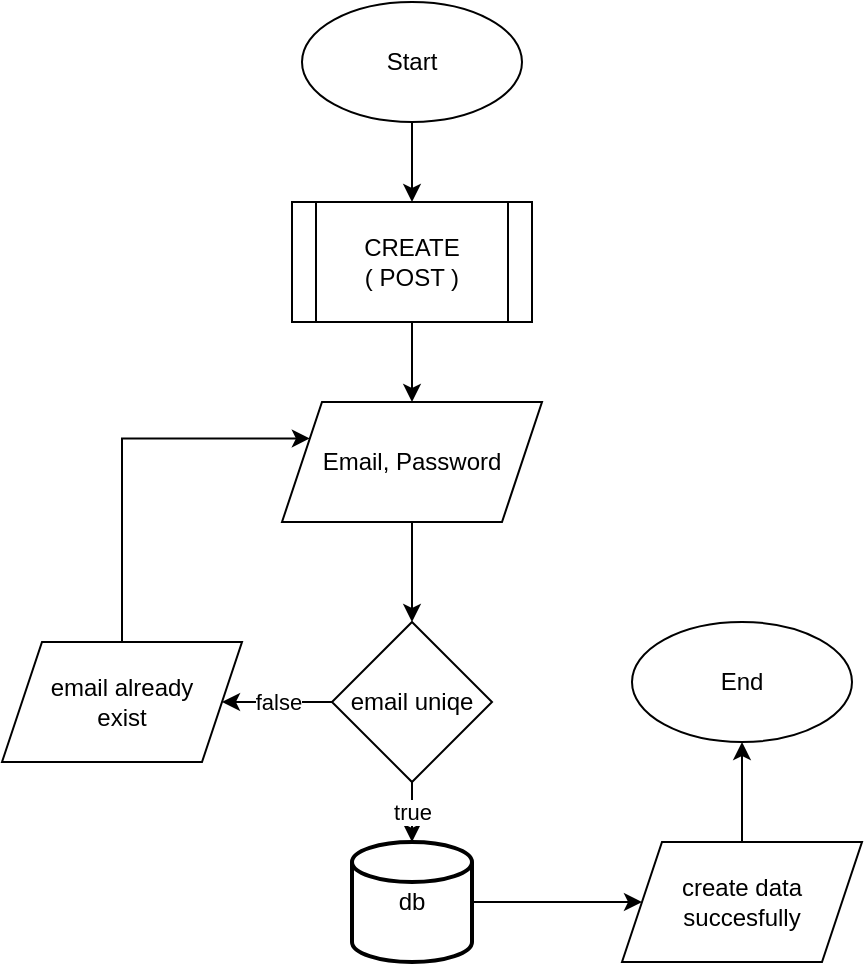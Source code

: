 <mxfile version="21.1.5" type="device" pages="4">
  <diagram name="CREATE" id="XK2AcFWPKoj-jefrWRZN">
    <mxGraphModel dx="1035" dy="532" grid="1" gridSize="10" guides="1" tooltips="1" connect="1" arrows="1" fold="1" page="1" pageScale="1" pageWidth="850" pageHeight="1100" math="0" shadow="0">
      <root>
        <mxCell id="0" />
        <mxCell id="1" parent="0" />
        <mxCell id="dxe5ZKFgTLCQt_xLXooO-9" style="edgeStyle=orthogonalEdgeStyle;rounded=0;orthogonalLoop=1;jettySize=auto;html=1;" edge="1" parent="1" source="dxe5ZKFgTLCQt_xLXooO-1" target="dxe5ZKFgTLCQt_xLXooO-7">
          <mxGeometry relative="1" as="geometry" />
        </mxCell>
        <mxCell id="dxe5ZKFgTLCQt_xLXooO-1" value="Start" style="ellipse;whiteSpace=wrap;html=1;" vertex="1" parent="1">
          <mxGeometry x="340" y="50" width="110" height="60" as="geometry" />
        </mxCell>
        <mxCell id="d9uZU5PWBJMbsx8RoKFP-2" style="edgeStyle=orthogonalEdgeStyle;rounded=0;orthogonalLoop=1;jettySize=auto;html=1;entryX=0.5;entryY=0;entryDx=0;entryDy=0;" edge="1" parent="1" source="dxe5ZKFgTLCQt_xLXooO-4" target="dxe5ZKFgTLCQt_xLXooO-6">
          <mxGeometry relative="1" as="geometry" />
        </mxCell>
        <mxCell id="dxe5ZKFgTLCQt_xLXooO-4" value="Email, Password" style="shape=parallelogram;perimeter=parallelogramPerimeter;whiteSpace=wrap;html=1;fixedSize=1;" vertex="1" parent="1">
          <mxGeometry x="330" y="250" width="130" height="60" as="geometry" />
        </mxCell>
        <mxCell id="d9uZU5PWBJMbsx8RoKFP-3" value="true" style="edgeStyle=orthogonalEdgeStyle;rounded=0;orthogonalLoop=1;jettySize=auto;html=1;entryX=0.5;entryY=0;entryDx=0;entryDy=0;entryPerimeter=0;" edge="1" parent="1" source="dxe5ZKFgTLCQt_xLXooO-6" target="dxe5ZKFgTLCQt_xLXooO-15">
          <mxGeometry relative="1" as="geometry" />
        </mxCell>
        <mxCell id="d9uZU5PWBJMbsx8RoKFP-4" value="false" style="edgeStyle=orthogonalEdgeStyle;rounded=0;orthogonalLoop=1;jettySize=auto;html=1;entryX=1;entryY=0.5;entryDx=0;entryDy=0;" edge="1" parent="1" source="dxe5ZKFgTLCQt_xLXooO-6" target="dxe5ZKFgTLCQt_xLXooO-12">
          <mxGeometry relative="1" as="geometry">
            <Array as="points">
              <mxPoint x="330" y="400" />
              <mxPoint x="330" y="400" />
            </Array>
          </mxGeometry>
        </mxCell>
        <mxCell id="dxe5ZKFgTLCQt_xLXooO-6" value="email uniqe" style="rhombus;whiteSpace=wrap;html=1;" vertex="1" parent="1">
          <mxGeometry x="355" y="360" width="80" height="80" as="geometry" />
        </mxCell>
        <mxCell id="dxe5ZKFgTLCQt_xLXooO-8" style="edgeStyle=orthogonalEdgeStyle;rounded=0;orthogonalLoop=1;jettySize=auto;html=1;" edge="1" parent="1" source="dxe5ZKFgTLCQt_xLXooO-7" target="dxe5ZKFgTLCQt_xLXooO-4">
          <mxGeometry relative="1" as="geometry" />
        </mxCell>
        <mxCell id="dxe5ZKFgTLCQt_xLXooO-7" value="CREATE&lt;br&gt;( POST )" style="shape=process;whiteSpace=wrap;html=1;backgroundOutline=1;" vertex="1" parent="1">
          <mxGeometry x="335" y="150" width="120" height="60" as="geometry" />
        </mxCell>
        <mxCell id="dxe5ZKFgTLCQt_xLXooO-14" style="edgeStyle=orthogonalEdgeStyle;rounded=0;orthogonalLoop=1;jettySize=auto;html=1;entryX=0;entryY=0.25;entryDx=0;entryDy=0;exitX=0.5;exitY=0;exitDx=0;exitDy=0;" edge="1" parent="1" source="dxe5ZKFgTLCQt_xLXooO-12" target="dxe5ZKFgTLCQt_xLXooO-4">
          <mxGeometry relative="1" as="geometry">
            <Array as="points">
              <mxPoint x="250" y="268" />
            </Array>
          </mxGeometry>
        </mxCell>
        <mxCell id="dxe5ZKFgTLCQt_xLXooO-12" value="email already &lt;br&gt;exist" style="shape=parallelogram;perimeter=parallelogramPerimeter;whiteSpace=wrap;html=1;fixedSize=1;" vertex="1" parent="1">
          <mxGeometry x="190" y="370" width="120" height="60" as="geometry" />
        </mxCell>
        <mxCell id="d9uZU5PWBJMbsx8RoKFP-7" style="edgeStyle=orthogonalEdgeStyle;rounded=0;orthogonalLoop=1;jettySize=auto;html=1;entryX=0;entryY=0.5;entryDx=0;entryDy=0;" edge="1" parent="1" source="dxe5ZKFgTLCQt_xLXooO-15" target="dxe5ZKFgTLCQt_xLXooO-18">
          <mxGeometry relative="1" as="geometry" />
        </mxCell>
        <mxCell id="dxe5ZKFgTLCQt_xLXooO-15" value="db" style="strokeWidth=2;html=1;shape=mxgraph.flowchart.database;whiteSpace=wrap;" vertex="1" parent="1">
          <mxGeometry x="365" y="470" width="60" height="60" as="geometry" />
        </mxCell>
        <mxCell id="d9uZU5PWBJMbsx8RoKFP-9" style="edgeStyle=orthogonalEdgeStyle;rounded=0;orthogonalLoop=1;jettySize=auto;html=1;entryX=0.5;entryY=1;entryDx=0;entryDy=0;" edge="1" parent="1" source="dxe5ZKFgTLCQt_xLXooO-18" target="dxe5ZKFgTLCQt_xLXooO-22">
          <mxGeometry relative="1" as="geometry" />
        </mxCell>
        <mxCell id="dxe5ZKFgTLCQt_xLXooO-18" value="create data succesfully" style="shape=parallelogram;perimeter=parallelogramPerimeter;whiteSpace=wrap;html=1;fixedSize=1;" vertex="1" parent="1">
          <mxGeometry x="500" y="470" width="120" height="60" as="geometry" />
        </mxCell>
        <mxCell id="dxe5ZKFgTLCQt_xLXooO-22" value="End" style="ellipse;whiteSpace=wrap;html=1;" vertex="1" parent="1">
          <mxGeometry x="505" y="360" width="110" height="60" as="geometry" />
        </mxCell>
      </root>
    </mxGraphModel>
  </diagram>
  <diagram id="yp5ZDW-6ywgK8NU9ahUF" name="READ">
    <mxGraphModel dx="838" dy="430" grid="1" gridSize="10" guides="1" tooltips="1" connect="1" arrows="1" fold="1" page="1" pageScale="1" pageWidth="850" pageHeight="1100" math="0" shadow="0">
      <root>
        <mxCell id="0" />
        <mxCell id="1" parent="0" />
        <mxCell id="IQ6oAtBL8s7FuuWXi9iS-1" style="edgeStyle=orthogonalEdgeStyle;rounded=0;orthogonalLoop=1;jettySize=auto;html=1;" edge="1" parent="1" source="IQ6oAtBL8s7FuuWXi9iS-2" target="IQ6oAtBL8s7FuuWXi9iS-11">
          <mxGeometry relative="1" as="geometry" />
        </mxCell>
        <mxCell id="IQ6oAtBL8s7FuuWXi9iS-2" value="Start" style="ellipse;whiteSpace=wrap;html=1;" vertex="1" parent="1">
          <mxGeometry x="345" y="10" width="110" height="60" as="geometry" />
        </mxCell>
        <mxCell id="IQ6oAtBL8s7FuuWXi9iS-3" style="edgeStyle=orthogonalEdgeStyle;rounded=0;orthogonalLoop=1;jettySize=auto;html=1;entryX=0.5;entryY=0;entryDx=0;entryDy=0;entryPerimeter=0;" edge="1" parent="1" source="IQ6oAtBL8s7FuuWXi9iS-5" target="IQ6oAtBL8s7FuuWXi9iS-15">
          <mxGeometry relative="1" as="geometry" />
        </mxCell>
        <mxCell id="IQ6oAtBL8s7FuuWXi9iS-5" value="id" style="shape=parallelogram;perimeter=parallelogramPerimeter;whiteSpace=wrap;html=1;fixedSize=1;" vertex="1" parent="1">
          <mxGeometry x="330" y="250" width="130" height="60" as="geometry" />
        </mxCell>
        <mxCell id="IQ6oAtBL8s7FuuWXi9iS-6" value="false" style="edgeStyle=orthogonalEdgeStyle;rounded=0;orthogonalLoop=1;jettySize=auto;html=1;entryX=0.5;entryY=1;entryDx=0;entryDy=0;" edge="1" parent="1" source="IQ6oAtBL8s7FuuWXi9iS-9" target="IQ6oAtBL8s7FuuWXi9iS-12">
          <mxGeometry relative="1" as="geometry" />
        </mxCell>
        <mxCell id="IQ6oAtBL8s7FuuWXi9iS-7" value="false" style="edgeStyle=orthogonalEdgeStyle;rounded=0;orthogonalLoop=1;jettySize=auto;html=1;entryX=0.5;entryY=1;entryDx=0;entryDy=0;" edge="1" parent="1" source="IQ6oAtBL8s7FuuWXi9iS-9" target="IQ6oAtBL8s7FuuWXi9iS-20">
          <mxGeometry relative="1" as="geometry" />
        </mxCell>
        <mxCell id="IQ6oAtBL8s7FuuWXi9iS-8" value="true" style="edgeStyle=orthogonalEdgeStyle;rounded=0;orthogonalLoop=1;jettySize=auto;html=1;" edge="1" parent="1" source="IQ6oAtBL8s7FuuWXi9iS-9" target="IQ6oAtBL8s7FuuWXi9iS-17">
          <mxGeometry relative="1" as="geometry" />
        </mxCell>
        <mxCell id="IQ6oAtBL8s7FuuWXi9iS-9" value="available" style="rhombus;whiteSpace=wrap;html=1;" vertex="1" parent="1">
          <mxGeometry x="355" y="470" width="80" height="80" as="geometry" />
        </mxCell>
        <mxCell id="IQ6oAtBL8s7FuuWXi9iS-10" style="edgeStyle=orthogonalEdgeStyle;rounded=0;orthogonalLoop=1;jettySize=auto;html=1;exitX=1;exitY=0.5;exitDx=0;exitDy=0;" edge="1" parent="1" source="IQ6oAtBL8s7FuuWXi9iS-11" target="IQ6oAtBL8s7FuuWXi9iS-5">
          <mxGeometry relative="1" as="geometry" />
        </mxCell>
        <mxCell id="IQ6oAtBL8s7FuuWXi9iS-11" value="READ&lt;br&gt;(GET)&lt;br&gt;DETAIL USER" style="shape=process;whiteSpace=wrap;html=1;backgroundOutline=1;" vertex="1" parent="1">
          <mxGeometry x="225" y="130" width="120" height="60" as="geometry" />
        </mxCell>
        <mxCell id="IQ6oAtBL8s7FuuWXi9iS-12" value="user not found" style="shape=parallelogram;perimeter=parallelogramPerimeter;whiteSpace=wrap;html=1;fixedSize=1;" vertex="1" parent="1">
          <mxGeometry x="160" y="360" width="120" height="60" as="geometry" />
        </mxCell>
        <mxCell id="IQ6oAtBL8s7FuuWXi9iS-13" style="edgeStyle=orthogonalEdgeStyle;rounded=0;orthogonalLoop=1;jettySize=auto;html=1;" edge="1" parent="1" source="IQ6oAtBL8s7FuuWXi9iS-15" target="IQ6oAtBL8s7FuuWXi9iS-9">
          <mxGeometry relative="1" as="geometry" />
        </mxCell>
        <mxCell id="2a7o9no3IbH8TAo410Lb-11" style="edgeStyle=orthogonalEdgeStyle;rounded=0;orthogonalLoop=1;jettySize=auto;html=1;" edge="1" parent="1" source="IQ6oAtBL8s7FuuWXi9iS-15" target="2a7o9no3IbH8TAo410Lb-4">
          <mxGeometry relative="1" as="geometry">
            <Array as="points">
              <mxPoint x="468" y="400" />
              <mxPoint x="468" y="390" />
            </Array>
          </mxGeometry>
        </mxCell>
        <mxCell id="IQ6oAtBL8s7FuuWXi9iS-15" value="db" style="strokeWidth=2;html=1;shape=mxgraph.flowchart.database;whiteSpace=wrap;" vertex="1" parent="1">
          <mxGeometry x="365" y="360" width="60" height="60" as="geometry" />
        </mxCell>
        <mxCell id="IQ6oAtBL8s7FuuWXi9iS-16" style="edgeStyle=orthogonalEdgeStyle;rounded=0;orthogonalLoop=1;jettySize=auto;html=1;" edge="1" parent="1" source="IQ6oAtBL8s7FuuWXi9iS-17" target="IQ6oAtBL8s7FuuWXi9iS-18">
          <mxGeometry relative="1" as="geometry" />
        </mxCell>
        <mxCell id="IQ6oAtBL8s7FuuWXi9iS-17" value="show data user" style="shape=parallelogram;perimeter=parallelogramPerimeter;whiteSpace=wrap;html=1;fixedSize=1;" vertex="1" parent="1">
          <mxGeometry x="490" y="480" width="120" height="60" as="geometry" />
        </mxCell>
        <mxCell id="IQ6oAtBL8s7FuuWXi9iS-18" value="End" style="ellipse;whiteSpace=wrap;html=1;" vertex="1" parent="1">
          <mxGeometry x="650" y="480" width="110" height="60" as="geometry" />
        </mxCell>
        <mxCell id="IQ6oAtBL8s7FuuWXi9iS-19" style="edgeStyle=orthogonalEdgeStyle;rounded=0;orthogonalLoop=1;jettySize=auto;html=1;entryX=0;entryY=0.5;entryDx=0;entryDy=0;" edge="1" parent="1" source="IQ6oAtBL8s7FuuWXi9iS-20" target="IQ6oAtBL8s7FuuWXi9iS-5">
          <mxGeometry relative="1" as="geometry">
            <mxPoint x="230" y="270" as="targetPoint" />
            <Array as="points">
              <mxPoint x="110" y="280" />
            </Array>
          </mxGeometry>
        </mxCell>
        <mxCell id="IQ6oAtBL8s7FuuWXi9iS-20" value="input id invalid!" style="shape=parallelogram;perimeter=parallelogramPerimeter;whiteSpace=wrap;html=1;fixedSize=1;" vertex="1" parent="1">
          <mxGeometry x="50" y="360" width="120" height="60" as="geometry" />
        </mxCell>
        <mxCell id="IQ6oAtBL8s7FuuWXi9iS-23" value="" style="endArrow=none;html=1;rounded=0;exitX=0.5;exitY=0;exitDx=0;exitDy=0;" edge="1" parent="1" source="IQ6oAtBL8s7FuuWXi9iS-12">
          <mxGeometry width="50" height="50" relative="1" as="geometry">
            <mxPoint x="400" y="470" as="sourcePoint" />
            <mxPoint x="220" y="280" as="targetPoint" />
          </mxGeometry>
        </mxCell>
        <mxCell id="2a7o9no3IbH8TAo410Lb-6" style="edgeStyle=orthogonalEdgeStyle;rounded=0;orthogonalLoop=1;jettySize=auto;html=1;entryX=0.5;entryY=0;entryDx=0;entryDy=0;" edge="1" parent="1" source="2a7o9no3IbH8TAo410Lb-1" target="2a7o9no3IbH8TAo410Lb-3">
          <mxGeometry relative="1" as="geometry" />
        </mxCell>
        <mxCell id="2a7o9no3IbH8TAo410Lb-1" value="READ&lt;br&gt;(GET)&lt;br&gt;ALL USER" style="shape=process;whiteSpace=wrap;html=1;backgroundOutline=1;" vertex="1" parent="1">
          <mxGeometry x="490" y="130" width="120" height="60" as="geometry" />
        </mxCell>
        <mxCell id="2a7o9no3IbH8TAo410Lb-2" style="edgeStyle=orthogonalEdgeStyle;rounded=0;orthogonalLoop=1;jettySize=auto;html=1;" edge="1" parent="1" target="2a7o9no3IbH8TAo410Lb-1">
          <mxGeometry relative="1" as="geometry">
            <mxPoint x="400" y="100" as="sourcePoint" />
            <mxPoint x="295" y="140" as="targetPoint" />
          </mxGeometry>
        </mxCell>
        <mxCell id="2a7o9no3IbH8TAo410Lb-5" style="edgeStyle=orthogonalEdgeStyle;rounded=0;orthogonalLoop=1;jettySize=auto;html=1;entryX=0.5;entryY=0;entryDx=0;entryDy=0;" edge="1" parent="1" source="2a7o9no3IbH8TAo410Lb-3" target="2a7o9no3IbH8TAo410Lb-4">
          <mxGeometry relative="1" as="geometry" />
        </mxCell>
        <mxCell id="2a7o9no3IbH8TAo410Lb-10" style="edgeStyle=orthogonalEdgeStyle;rounded=0;orthogonalLoop=1;jettySize=auto;html=1;entryX=1;entryY=0.5;entryDx=0;entryDy=0;entryPerimeter=0;" edge="1" parent="1" source="2a7o9no3IbH8TAo410Lb-3" target="IQ6oAtBL8s7FuuWXi9iS-15">
          <mxGeometry relative="1" as="geometry">
            <Array as="points">
              <mxPoint x="460" y="280" />
              <mxPoint x="460" y="390" />
            </Array>
          </mxGeometry>
        </mxCell>
        <mxCell id="2a7o9no3IbH8TAo410Lb-3" value="id,email, password" style="shape=parallelogram;perimeter=parallelogramPerimeter;whiteSpace=wrap;html=1;fixedSize=1;" vertex="1" parent="1">
          <mxGeometry x="485" y="250" width="130" height="60" as="geometry" />
        </mxCell>
        <mxCell id="2a7o9no3IbH8TAo410Lb-9" value="false" style="edgeStyle=orthogonalEdgeStyle;rounded=0;orthogonalLoop=1;jettySize=auto;html=1;entryX=0;entryY=0.5;entryDx=0;entryDy=0;" edge="1" parent="1" source="2a7o9no3IbH8TAo410Lb-4" target="2a7o9no3IbH8TAo410Lb-8">
          <mxGeometry relative="1" as="geometry" />
        </mxCell>
        <mxCell id="2a7o9no3IbH8TAo410Lb-13" value="true" style="edgeStyle=orthogonalEdgeStyle;rounded=0;orthogonalLoop=1;jettySize=auto;html=1;entryX=0.5;entryY=0;entryDx=0;entryDy=0;" edge="1" parent="1" source="2a7o9no3IbH8TAo410Lb-4" target="IQ6oAtBL8s7FuuWXi9iS-17">
          <mxGeometry relative="1" as="geometry" />
        </mxCell>
        <mxCell id="2a7o9no3IbH8TAo410Lb-4" value="available" style="rhombus;whiteSpace=wrap;html=1;" vertex="1" parent="1">
          <mxGeometry x="510" y="350" width="80" height="80" as="geometry" />
        </mxCell>
        <mxCell id="2a7o9no3IbH8TAo410Lb-8" value="data user empty" style="shape=parallelogram;perimeter=parallelogramPerimeter;whiteSpace=wrap;html=1;fixedSize=1;" vertex="1" parent="1">
          <mxGeometry x="640" y="360" width="120" height="60" as="geometry" />
        </mxCell>
      </root>
    </mxGraphModel>
  </diagram>
  <diagram id="EMsWuWe1gdAlU2a0c8ul" name="UPDATE">
    <mxGraphModel dx="880" dy="452" grid="1" gridSize="10" guides="1" tooltips="1" connect="1" arrows="1" fold="1" page="1" pageScale="1" pageWidth="850" pageHeight="1100" math="0" shadow="0">
      <root>
        <mxCell id="0" />
        <mxCell id="1" parent="0" />
        <mxCell id="KgPUWdY7-36iYDqq_6hK-1" style="edgeStyle=orthogonalEdgeStyle;rounded=0;orthogonalLoop=1;jettySize=auto;html=1;" edge="1" parent="1" source="KgPUWdY7-36iYDqq_6hK-2" target="KgPUWdY7-36iYDqq_6hK-10">
          <mxGeometry relative="1" as="geometry" />
        </mxCell>
        <mxCell id="KgPUWdY7-36iYDqq_6hK-2" value="Start" style="ellipse;whiteSpace=wrap;html=1;" vertex="1" parent="1">
          <mxGeometry x="340" y="50" width="110" height="60" as="geometry" />
        </mxCell>
        <mxCell id="KgPUWdY7-36iYDqq_6hK-21" style="edgeStyle=orthogonalEdgeStyle;rounded=0;orthogonalLoop=1;jettySize=auto;html=1;entryX=0.5;entryY=0;entryDx=0;entryDy=0;entryPerimeter=0;" edge="1" parent="1" source="KgPUWdY7-36iYDqq_6hK-5" target="KgPUWdY7-36iYDqq_6hK-14">
          <mxGeometry relative="1" as="geometry" />
        </mxCell>
        <mxCell id="KgPUWdY7-36iYDqq_6hK-27" style="edgeStyle=orthogonalEdgeStyle;rounded=0;orthogonalLoop=1;jettySize=auto;html=1;entryX=0;entryY=0.5;entryDx=0;entryDy=0;" edge="1" parent="1" source="KgPUWdY7-36iYDqq_6hK-5" target="KgPUWdY7-36iYDqq_6hK-26">
          <mxGeometry relative="1" as="geometry" />
        </mxCell>
        <mxCell id="KgPUWdY7-36iYDqq_6hK-5" value="id" style="shape=parallelogram;perimeter=parallelogramPerimeter;whiteSpace=wrap;html=1;fixedSize=1;" vertex="1" parent="1">
          <mxGeometry x="330" y="250" width="130" height="60" as="geometry" />
        </mxCell>
        <mxCell id="KgPUWdY7-36iYDqq_6hK-23" value="false" style="edgeStyle=orthogonalEdgeStyle;rounded=0;orthogonalLoop=1;jettySize=auto;html=1;entryX=0.5;entryY=1;entryDx=0;entryDy=0;" edge="1" parent="1" source="KgPUWdY7-36iYDqq_6hK-8" target="KgPUWdY7-36iYDqq_6hK-12">
          <mxGeometry relative="1" as="geometry" />
        </mxCell>
        <mxCell id="KgPUWdY7-36iYDqq_6hK-24" value="false" style="edgeStyle=orthogonalEdgeStyle;rounded=0;orthogonalLoop=1;jettySize=auto;html=1;entryX=0.5;entryY=1;entryDx=0;entryDy=0;" edge="1" parent="1" source="KgPUWdY7-36iYDqq_6hK-8" target="KgPUWdY7-36iYDqq_6hK-18">
          <mxGeometry relative="1" as="geometry" />
        </mxCell>
        <mxCell id="KgPUWdY7-36iYDqq_6hK-32" value="true" style="edgeStyle=orthogonalEdgeStyle;rounded=0;orthogonalLoop=1;jettySize=auto;html=1;" edge="1" parent="1" source="KgPUWdY7-36iYDqq_6hK-8" target="KgPUWdY7-36iYDqq_6hK-16">
          <mxGeometry relative="1" as="geometry" />
        </mxCell>
        <mxCell id="KgPUWdY7-36iYDqq_6hK-8" value="valiadate" style="rhombus;whiteSpace=wrap;html=1;" vertex="1" parent="1">
          <mxGeometry x="355" y="470" width="80" height="80" as="geometry" />
        </mxCell>
        <mxCell id="KgPUWdY7-36iYDqq_6hK-9" style="edgeStyle=orthogonalEdgeStyle;rounded=0;orthogonalLoop=1;jettySize=auto;html=1;" edge="1" parent="1" source="KgPUWdY7-36iYDqq_6hK-10" target="KgPUWdY7-36iYDqq_6hK-5">
          <mxGeometry relative="1" as="geometry" />
        </mxCell>
        <mxCell id="KgPUWdY7-36iYDqq_6hK-10" value="UPADATE&lt;br&gt;(PATCH)" style="shape=process;whiteSpace=wrap;html=1;backgroundOutline=1;" vertex="1" parent="1">
          <mxGeometry x="335" y="150" width="120" height="60" as="geometry" />
        </mxCell>
        <mxCell id="KgPUWdY7-36iYDqq_6hK-12" value="user not found" style="shape=parallelogram;perimeter=parallelogramPerimeter;whiteSpace=wrap;html=1;fixedSize=1;" vertex="1" parent="1">
          <mxGeometry x="160" y="360" width="120" height="60" as="geometry" />
        </mxCell>
        <mxCell id="KgPUWdY7-36iYDqq_6hK-22" style="edgeStyle=orthogonalEdgeStyle;rounded=0;orthogonalLoop=1;jettySize=auto;html=1;" edge="1" parent="1" source="KgPUWdY7-36iYDqq_6hK-14" target="KgPUWdY7-36iYDqq_6hK-8">
          <mxGeometry relative="1" as="geometry" />
        </mxCell>
        <mxCell id="KgPUWdY7-36iYDqq_6hK-30" style="edgeStyle=orthogonalEdgeStyle;rounded=0;orthogonalLoop=1;jettySize=auto;html=1;entryX=0.5;entryY=0;entryDx=0;entryDy=0;" edge="1" parent="1" source="KgPUWdY7-36iYDqq_6hK-14" target="KgPUWdY7-36iYDqq_6hK-16">
          <mxGeometry relative="1" as="geometry">
            <Array as="points">
              <mxPoint x="560" y="410" />
            </Array>
          </mxGeometry>
        </mxCell>
        <mxCell id="KgPUWdY7-36iYDqq_6hK-14" value="db" style="strokeWidth=2;html=1;shape=mxgraph.flowchart.database;whiteSpace=wrap;" vertex="1" parent="1">
          <mxGeometry x="365" y="360" width="60" height="60" as="geometry" />
        </mxCell>
        <mxCell id="KgPUWdY7-36iYDqq_6hK-31" style="edgeStyle=orthogonalEdgeStyle;rounded=0;orthogonalLoop=1;jettySize=auto;html=1;" edge="1" parent="1" source="KgPUWdY7-36iYDqq_6hK-16" target="KgPUWdY7-36iYDqq_6hK-17">
          <mxGeometry relative="1" as="geometry" />
        </mxCell>
        <mxCell id="KgPUWdY7-36iYDqq_6hK-16" value="update data &lt;br&gt;succes" style="shape=parallelogram;perimeter=parallelogramPerimeter;whiteSpace=wrap;html=1;fixedSize=1;" vertex="1" parent="1">
          <mxGeometry x="500" y="480" width="120" height="60" as="geometry" />
        </mxCell>
        <mxCell id="KgPUWdY7-36iYDqq_6hK-17" value="End" style="ellipse;whiteSpace=wrap;html=1;" vertex="1" parent="1">
          <mxGeometry x="650" y="480" width="110" height="60" as="geometry" />
        </mxCell>
        <mxCell id="qcUgdpQKpJuGO4Nj2AeW-1" style="edgeStyle=orthogonalEdgeStyle;rounded=0;orthogonalLoop=1;jettySize=auto;html=1;entryX=0;entryY=0.5;entryDx=0;entryDy=0;" edge="1" parent="1" source="KgPUWdY7-36iYDqq_6hK-18" target="KgPUWdY7-36iYDqq_6hK-5">
          <mxGeometry relative="1" as="geometry">
            <mxPoint x="230" y="270" as="targetPoint" />
            <Array as="points">
              <mxPoint x="110" y="280" />
            </Array>
          </mxGeometry>
        </mxCell>
        <mxCell id="KgPUWdY7-36iYDqq_6hK-18" value="input id invalid!" style="shape=parallelogram;perimeter=parallelogramPerimeter;whiteSpace=wrap;html=1;fixedSize=1;" vertex="1" parent="1">
          <mxGeometry x="50" y="360" width="120" height="60" as="geometry" />
        </mxCell>
        <mxCell id="KgPUWdY7-36iYDqq_6hK-29" style="edgeStyle=orthogonalEdgeStyle;rounded=0;orthogonalLoop=1;jettySize=auto;html=1;entryX=1;entryY=0.5;entryDx=0;entryDy=0;entryPerimeter=0;" edge="1" parent="1" source="KgPUWdY7-36iYDqq_6hK-26" target="KgPUWdY7-36iYDqq_6hK-14">
          <mxGeometry relative="1" as="geometry">
            <Array as="points">
              <mxPoint x="560" y="390" />
            </Array>
          </mxGeometry>
        </mxCell>
        <mxCell id="KgPUWdY7-36iYDqq_6hK-26" value="edit email,&lt;br&gt;&amp;nbsp;password" style="shape=parallelogram;perimeter=parallelogramPerimeter;whiteSpace=wrap;html=1;fixedSize=1;" vertex="1" parent="1">
          <mxGeometry x="500" y="250" width="120" height="60" as="geometry" />
        </mxCell>
        <mxCell id="qcUgdpQKpJuGO4Nj2AeW-2" value="" style="endArrow=none;html=1;rounded=0;exitX=0.5;exitY=0;exitDx=0;exitDy=0;" edge="1" parent="1" source="KgPUWdY7-36iYDqq_6hK-12">
          <mxGeometry width="50" height="50" relative="1" as="geometry">
            <mxPoint x="400" y="470" as="sourcePoint" />
            <mxPoint x="220" y="280" as="targetPoint" />
          </mxGeometry>
        </mxCell>
      </root>
    </mxGraphModel>
  </diagram>
  <diagram id="QY9fxToJ9LMjGEicR2Cr" name="DELETE">
    <mxGraphModel dx="880" dy="452" grid="1" gridSize="10" guides="1" tooltips="1" connect="1" arrows="1" fold="1" page="1" pageScale="1" pageWidth="850" pageHeight="1100" math="0" shadow="0">
      <root>
        <mxCell id="0" />
        <mxCell id="1" parent="0" />
        <mxCell id="DMPIcF6X6516Oq7iumxS-1" style="edgeStyle=orthogonalEdgeStyle;rounded=0;orthogonalLoop=1;jettySize=auto;html=1;" edge="1" parent="1" source="DMPIcF6X6516Oq7iumxS-2" target="DMPIcF6X6516Oq7iumxS-11">
          <mxGeometry relative="1" as="geometry" />
        </mxCell>
        <mxCell id="DMPIcF6X6516Oq7iumxS-2" value="Start" style="ellipse;whiteSpace=wrap;html=1;" vertex="1" parent="1">
          <mxGeometry x="340" y="50" width="110" height="60" as="geometry" />
        </mxCell>
        <mxCell id="DMPIcF6X6516Oq7iumxS-3" style="edgeStyle=orthogonalEdgeStyle;rounded=0;orthogonalLoop=1;jettySize=auto;html=1;entryX=0.5;entryY=0;entryDx=0;entryDy=0;entryPerimeter=0;" edge="1" parent="1" source="DMPIcF6X6516Oq7iumxS-5" target="DMPIcF6X6516Oq7iumxS-15">
          <mxGeometry relative="1" as="geometry" />
        </mxCell>
        <mxCell id="DMPIcF6X6516Oq7iumxS-5" value="id" style="shape=parallelogram;perimeter=parallelogramPerimeter;whiteSpace=wrap;html=1;fixedSize=1;" vertex="1" parent="1">
          <mxGeometry x="330" y="250" width="130" height="60" as="geometry" />
        </mxCell>
        <mxCell id="DMPIcF6X6516Oq7iumxS-6" value="false" style="edgeStyle=orthogonalEdgeStyle;rounded=0;orthogonalLoop=1;jettySize=auto;html=1;entryX=0.5;entryY=1;entryDx=0;entryDy=0;" edge="1" parent="1" source="DMPIcF6X6516Oq7iumxS-9" target="DMPIcF6X6516Oq7iumxS-12">
          <mxGeometry relative="1" as="geometry" />
        </mxCell>
        <mxCell id="DMPIcF6X6516Oq7iumxS-7" value="false" style="edgeStyle=orthogonalEdgeStyle;rounded=0;orthogonalLoop=1;jettySize=auto;html=1;entryX=0.5;entryY=1;entryDx=0;entryDy=0;" edge="1" parent="1" source="DMPIcF6X6516Oq7iumxS-9" target="DMPIcF6X6516Oq7iumxS-20">
          <mxGeometry relative="1" as="geometry" />
        </mxCell>
        <mxCell id="DMPIcF6X6516Oq7iumxS-8" value="true" style="edgeStyle=orthogonalEdgeStyle;rounded=0;orthogonalLoop=1;jettySize=auto;html=1;" edge="1" parent="1" source="DMPIcF6X6516Oq7iumxS-9" target="DMPIcF6X6516Oq7iumxS-17">
          <mxGeometry relative="1" as="geometry" />
        </mxCell>
        <mxCell id="DMPIcF6X6516Oq7iumxS-9" value="validate" style="rhombus;whiteSpace=wrap;html=1;" vertex="1" parent="1">
          <mxGeometry x="355" y="470" width="80" height="80" as="geometry" />
        </mxCell>
        <mxCell id="DMPIcF6X6516Oq7iumxS-10" style="edgeStyle=orthogonalEdgeStyle;rounded=0;orthogonalLoop=1;jettySize=auto;html=1;" edge="1" parent="1" source="DMPIcF6X6516Oq7iumxS-11" target="DMPIcF6X6516Oq7iumxS-5">
          <mxGeometry relative="1" as="geometry" />
        </mxCell>
        <mxCell id="DMPIcF6X6516Oq7iumxS-11" value="DELETE&lt;br&gt;(&lt;font color=&quot;#ff0000&quot;&gt;DEL&lt;/font&gt;)" style="shape=process;whiteSpace=wrap;html=1;backgroundOutline=1;" vertex="1" parent="1">
          <mxGeometry x="335" y="150" width="120" height="60" as="geometry" />
        </mxCell>
        <mxCell id="DMPIcF6X6516Oq7iumxS-12" value="user not found!" style="shape=parallelogram;perimeter=parallelogramPerimeter;whiteSpace=wrap;html=1;fixedSize=1;" vertex="1" parent="1">
          <mxGeometry x="160" y="360" width="120" height="60" as="geometry" />
        </mxCell>
        <mxCell id="DMPIcF6X6516Oq7iumxS-13" style="edgeStyle=orthogonalEdgeStyle;rounded=0;orthogonalLoop=1;jettySize=auto;html=1;" edge="1" parent="1" source="DMPIcF6X6516Oq7iumxS-15" target="DMPIcF6X6516Oq7iumxS-9">
          <mxGeometry relative="1" as="geometry" />
        </mxCell>
        <mxCell id="DMPIcF6X6516Oq7iumxS-15" value="db" style="strokeWidth=2;html=1;shape=mxgraph.flowchart.database;whiteSpace=wrap;" vertex="1" parent="1">
          <mxGeometry x="365" y="360" width="60" height="60" as="geometry" />
        </mxCell>
        <mxCell id="DMPIcF6X6516Oq7iumxS-16" style="edgeStyle=orthogonalEdgeStyle;rounded=0;orthogonalLoop=1;jettySize=auto;html=1;" edge="1" parent="1" source="DMPIcF6X6516Oq7iumxS-17" target="DMPIcF6X6516Oq7iumxS-18">
          <mxGeometry relative="1" as="geometry" />
        </mxCell>
        <mxCell id="DMPIcF6X6516Oq7iumxS-17" value="delete user&lt;br&gt;succesfully" style="shape=parallelogram;perimeter=parallelogramPerimeter;whiteSpace=wrap;html=1;fixedSize=1;" vertex="1" parent="1">
          <mxGeometry x="500" y="480" width="120" height="60" as="geometry" />
        </mxCell>
        <mxCell id="DMPIcF6X6516Oq7iumxS-18" value="End" style="ellipse;whiteSpace=wrap;html=1;" vertex="1" parent="1">
          <mxGeometry x="650" y="480" width="110" height="60" as="geometry" />
        </mxCell>
        <mxCell id="DMPIcF6X6516Oq7iumxS-19" style="edgeStyle=orthogonalEdgeStyle;rounded=0;orthogonalLoop=1;jettySize=auto;html=1;entryX=0;entryY=0.5;entryDx=0;entryDy=0;" edge="1" parent="1" source="DMPIcF6X6516Oq7iumxS-20" target="DMPIcF6X6516Oq7iumxS-5">
          <mxGeometry relative="1" as="geometry">
            <mxPoint x="230" y="270" as="targetPoint" />
            <Array as="points">
              <mxPoint x="110" y="280" />
            </Array>
          </mxGeometry>
        </mxCell>
        <mxCell id="DMPIcF6X6516Oq7iumxS-20" value="input id invalid!" style="shape=parallelogram;perimeter=parallelogramPerimeter;whiteSpace=wrap;html=1;fixedSize=1;" vertex="1" parent="1">
          <mxGeometry x="50" y="360" width="120" height="60" as="geometry" />
        </mxCell>
        <mxCell id="DMPIcF6X6516Oq7iumxS-23" value="" style="endArrow=none;html=1;rounded=0;exitX=0.5;exitY=0;exitDx=0;exitDy=0;" edge="1" parent="1" source="DMPIcF6X6516Oq7iumxS-12">
          <mxGeometry width="50" height="50" relative="1" as="geometry">
            <mxPoint x="400" y="470" as="sourcePoint" />
            <mxPoint x="220" y="280" as="targetPoint" />
          </mxGeometry>
        </mxCell>
      </root>
    </mxGraphModel>
  </diagram>
</mxfile>
